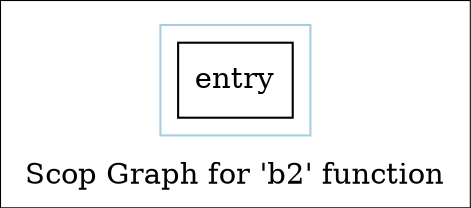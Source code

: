 digraph "Scop Graph for 'b2' function" {
	label="Scop Graph for 'b2' function";

	Node0xe2ec70 [shape=record,label="{entry}"];
	colorscheme = "paired12"
        subgraph cluster_0xdff870 {
          label = "";
          style = solid;
          color = 1
          Node0xe2ec70;
        }
}

